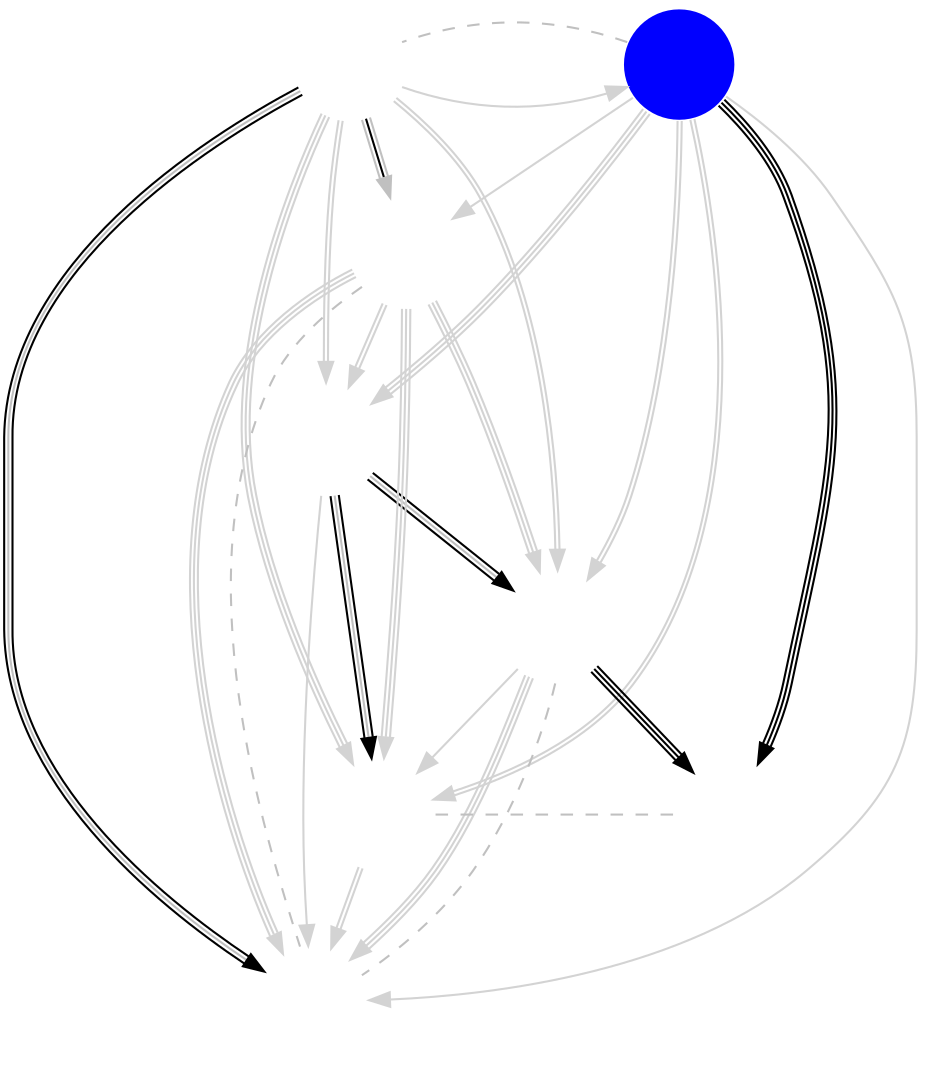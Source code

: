 digraph NA {
	node [shape=circle fixedsize=true width=.75 label="" color="white"];
	{ rank=same GFE TS }
	imagepath="logos/";
	GFE	[ image="gale-force-esports.png" ];
	NT	[ image="no-tomorrow.png" ];
	TS	[ image="tempo-storm.png" style=filled fillcolor=blue ];
	TF	[ image="team-freedom.png" ];
	R2E	[ image="roll20.png" ];
	SSS	[ image="superstars.png" ];
	NVT	[ image="naventic.png" ];
	EID	[ image="even-in-death.png" ];

	/* Phase 1 Aggregates */
	GFE	->	NT	[ color="lightgray:lightgray" ]
	GFE	->	TS	[ color="lightgray" ]
	GFE	->	TF	[ color="lightgray:lightgray" ]
//	R2E	->	GFE	[ color="lightgray" ]
	GFE	->	SSS	[ color="lightgray:lightgray:lightgray" ]
//	GFE	->	NVT	[ color="lightgray:lightgray:lightgray" ]
	TS	->	NT	[ color="lightgray:lightgray:lightgray" ]
//	TF	->	NT	[ color="lightgray" ]
	R2E	->	NT	[ color="lightgray:lightgray" ]
//	SSS	->	NT	[ color="lightgray:lightgray" ]
	NT	->	NVT	[ color="lightgray" ]
	TS	->	TF	[ color="lightgray:lightgray" ]
	TS	->	R2E	[ color="lightgray" ]
	TS	->	SSS	[ color="lightgray:lightgray" ]
	TS	->	NVT	[ color="lightgray" ]
	R2E	->	TF	[ color="lightgray:lightgray:lightgray" ]
	TF	->	SSS	[ color="lightgray" ]
	TF	->	NVT	[ color="lightgray:lightgray:lightgray" ]
	R2E	->	SSS	[ color="lightgray:lightgray:lightgray" ]
	R2E	->	NVT	[ color="lightgray:lightgray:lightgray" ]
	SSS	->	NVT	[ color="lightgray:lightgray" ]

	/* Week 1 */
	NT	->	SSS	[ color="black:gray:black" ]
	TF	->	EID	[ color="black:black:black" ]
	NT	->	TF	[ color="black:gray:black" ]
	GFE	->	NVT	[ color="black:gray:black" ]
	GFE	->	R2E	[ color="gray:black:gray" ]
	TS	->	EID	[ color="black:black:black" ]

	edge [ color="gray" dir="none" constraint="false" style="dashed"]
	
	/* Week 2 */
	TS	->	GFE
	R2E	->	NVT
	SSS	->	EID
	TF	->	NVT
}
